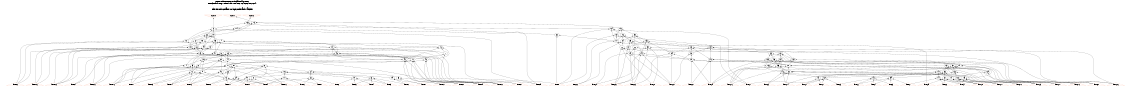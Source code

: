 # Network structure generated by ABC

digraph network {
size = "7.5,10";
center = true;
edge [dir = back];

{
  node [shape = plaintext];
  edge [style = invis];
  LevelTitle1 [label=""];
  LevelTitle2 [label=""];
  Level11 [label = ""];
  Level10 [label = ""];
  Level9 [label = ""];
  Level8 [label = ""];
  Level7 [label = ""];
  Level6 [label = ""];
  Level5 [label = ""];
  Level4 [label = ""];
  Level3 [label = ""];
  Level2 [label = ""];
  Level1 [label = ""];
  Level0 [label = ""];
  LevelTitle1 ->  LevelTitle2 ->  Level11 ->  Level10 ->  Level9 ->  Level8 ->  Level7 ->  Level6 ->  Level5 ->  Level4 ->  Level3 ->  Level2 ->  Level1 ->  Level0;
}

{
  rank = same;
  LevelTitle1;
  title1 [shape=plaintext,
          fontsize=20,
          fontname = "Times-Roman",
          label="Network structure visualized by ABC\nBenchmark \"top\". Time was Wed Oct 16 16:02:00 2024. "
         ];
}

{
  rank = same;
  LevelTitle2;
  title2 [shape=plaintext,
          fontsize=18,
          fontname = "Times-Roman",
          label="The network contains 100 logic nodes and 0 latches.\n"
         ];
}

{
  rank = same;
  Level11;
  Node61 [label = "outport0", shape = invtriangle, color = coral, fillcolor = coral];
  Node62 [label = "outport1", shape = invtriangle, color = coral, fillcolor = coral];
  Node63 [label = "outport2", shape = invtriangle, color = coral, fillcolor = coral];
}

{
  rank = same;
  Level10;
  Node113 [label = "113\n", shape = ellipse];
  Node163 [label = "163\n", shape = ellipse];
}

{
  rank = same;
  Level9;
  Node65 [label = "65\n", shape = ellipse];
  Node114 [label = "114\n", shape = ellipse];
  Node115 [label = "115\n", shape = ellipse];
  Node164 [label = "164\n", shape = ellipse];
}

{
  rank = same;
  Level8;
  Node66 [label = "66\n", shape = ellipse];
  Node101 [label = "101\n", shape = ellipse];
  Node116 [label = "116\n", shape = ellipse];
  Node151 [label = "151\n", shape = ellipse];
  Node152 [label = "152\n", shape = ellipse];
  Node162 [label = "162\n", shape = ellipse];
}

{
  rank = same;
  Level7;
  Node67 [label = "67\n", shape = ellipse];
  Node74 [label = "74\n", shape = ellipse];
  Node102 [label = "102\n", shape = ellipse];
  Node103 [label = "103\n", shape = ellipse];
  Node112 [label = "112\n", shape = ellipse];
  Node117 [label = "117\n", shape = ellipse];
  Node124 [label = "124\n", shape = ellipse];
  Node125 [label = "125\n", shape = ellipse];
  Node153 [label = "153\n", shape = ellipse];
}

{
  rank = same;
  Level6;
  Node68 [label = "68\n", shape = ellipse];
  Node75 [label = "75\n", shape = ellipse];
  Node76 [label = "76\n", shape = ellipse];
  Node99 [label = "99\n", shape = ellipse];
  Node100 [label = "100\n", shape = ellipse];
  Node104 [label = "104\n", shape = ellipse];
  Node118 [label = "118\n", shape = ellipse];
  Node126 [label = "126\n", shape = ellipse];
  Node127 [label = "127\n", shape = ellipse];
  Node128 [label = "128\n", shape = ellipse];
  Node150 [label = "150\n", shape = ellipse];
  Node154 [label = "154\n", shape = ellipse];
}

{
  rank = same;
  Level5;
  Node69 [label = "69\n", shape = ellipse];
  Node77 [label = "77\n", shape = ellipse];
  Node78 [label = "78\n", shape = ellipse];
  Node97 [label = "97\n", shape = ellipse];
  Node98 [label = "98\n", shape = ellipse];
  Node105 [label = "105\n", shape = ellipse];
  Node119 [label = "119\n", shape = ellipse];
  Node129 [label = "129\n", shape = ellipse];
  Node130 [label = "130\n", shape = ellipse];
  Node131 [label = "131\n", shape = ellipse];
  Node149 [label = "149\n", shape = ellipse];
  Node155 [label = "155\n", shape = ellipse];
}

{
  rank = same;
  Level4;
  Node70 [label = "70\n", shape = ellipse];
  Node79 [label = "79\n", shape = ellipse];
  Node80 [label = "80\n", shape = ellipse];
  Node95 [label = "95\n", shape = ellipse];
  Node96 [label = "96\n", shape = ellipse];
  Node106 [label = "106\n", shape = ellipse];
  Node120 [label = "120\n", shape = ellipse];
  Node132 [label = "132\n", shape = ellipse];
  Node133 [label = "133\n", shape = ellipse];
  Node134 [label = "134\n", shape = ellipse];
  Node148 [label = "148\n", shape = ellipse];
  Node156 [label = "156\n", shape = ellipse];
}

{
  rank = same;
  Level3;
  Node71 [label = "71\n", shape = ellipse];
  Node81 [label = "81\n", shape = ellipse];
  Node82 [label = "82\n", shape = ellipse];
  Node93 [label = "93\n", shape = ellipse];
  Node94 [label = "94\n", shape = ellipse];
  Node107 [label = "107\n", shape = ellipse];
  Node121 [label = "121\n", shape = ellipse];
  Node135 [label = "135\n", shape = ellipse];
  Node136 [label = "136\n", shape = ellipse];
  Node137 [label = "137\n", shape = ellipse];
  Node147 [label = "147\n", shape = ellipse];
  Node157 [label = "157\n", shape = ellipse];
}

{
  rank = same;
  Level2;
  Node72 [label = "72\n", shape = ellipse];
  Node83 [label = "83\n", shape = ellipse];
  Node84 [label = "84\n", shape = ellipse];
  Node91 [label = "91\n", shape = ellipse];
  Node92 [label = "92\n", shape = ellipse];
  Node108 [label = "108\n", shape = ellipse];
  Node122 [label = "122\n", shape = ellipse];
  Node138 [label = "138\n", shape = ellipse];
  Node139 [label = "139\n", shape = ellipse];
  Node140 [label = "140\n", shape = ellipse];
  Node146 [label = "146\n", shape = ellipse];
  Node158 [label = "158\n", shape = ellipse];
}

{
  rank = same;
  Level1;
  Node73 [label = "73\n", shape = ellipse];
  Node85 [label = "85\n", shape = ellipse];
  Node86 [label = "86\n", shape = ellipse];
  Node87 [label = "87\n", shape = ellipse];
  Node88 [label = "88\n", shape = ellipse];
  Node89 [label = "89\n", shape = ellipse];
  Node90 [label = "90\n", shape = ellipse];
  Node109 [label = "109\n", shape = ellipse];
  Node110 [label = "110\n", shape = ellipse];
  Node111 [label = "111\n", shape = ellipse];
  Node123 [label = "123\n", shape = ellipse];
  Node141 [label = "141\n", shape = ellipse];
  Node142 [label = "142\n", shape = ellipse];
  Node143 [label = "143\n", shape = ellipse];
  Node144 [label = "144\n", shape = ellipse];
  Node145 [label = "145\n", shape = ellipse];
  Node159 [label = "159\n", shape = ellipse];
  Node160 [label = "160\n", shape = ellipse];
  Node161 [label = "161\n", shape = ellipse];
}

{
  rank = same;
  Level0;
  Node1 [label = "dest_x0", shape = triangle, color = coral, fillcolor = coral];
  Node2 [label = "dest_x1", shape = triangle, color = coral, fillcolor = coral];
  Node3 [label = "dest_x2", shape = triangle, color = coral, fillcolor = coral];
  Node4 [label = "dest_x3", shape = triangle, color = coral, fillcolor = coral];
  Node5 [label = "dest_x4", shape = triangle, color = coral, fillcolor = coral];
  Node6 [label = "dest_x5", shape = triangle, color = coral, fillcolor = coral];
  Node7 [label = "dest_x6", shape = triangle, color = coral, fillcolor = coral];
  Node8 [label = "dest_x7", shape = triangle, color = coral, fillcolor = coral];
  Node9 [label = "dest_x8", shape = triangle, color = coral, fillcolor = coral];
  Node10 [label = "dest_x9", shape = triangle, color = coral, fillcolor = coral];
  Node11 [label = "dest_x10", shape = triangle, color = coral, fillcolor = coral];
  Node12 [label = "dest_x11", shape = triangle, color = coral, fillcolor = coral];
  Node13 [label = "dest_x12", shape = triangle, color = coral, fillcolor = coral];
  Node14 [label = "dest_x13", shape = triangle, color = coral, fillcolor = coral];
  Node15 [label = "dest_x14", shape = triangle, color = coral, fillcolor = coral];
  Node16 [label = "dest_x15", shape = triangle, color = coral, fillcolor = coral];
  Node17 [label = "dest_x16", shape = triangle, color = coral, fillcolor = coral];
  Node18 [label = "dest_x17", shape = triangle, color = coral, fillcolor = coral];
  Node19 [label = "dest_x18", shape = triangle, color = coral, fillcolor = coral];
  Node20 [label = "dest_x19", shape = triangle, color = coral, fillcolor = coral];
  Node21 [label = "dest_x20", shape = triangle, color = coral, fillcolor = coral];
  Node22 [label = "dest_x21", shape = triangle, color = coral, fillcolor = coral];
  Node23 [label = "dest_x22", shape = triangle, color = coral, fillcolor = coral];
  Node24 [label = "dest_x23", shape = triangle, color = coral, fillcolor = coral];
  Node25 [label = "dest_x24", shape = triangle, color = coral, fillcolor = coral];
  Node26 [label = "dest_x25", shape = triangle, color = coral, fillcolor = coral];
  Node27 [label = "dest_x26", shape = triangle, color = coral, fillcolor = coral];
  Node28 [label = "dest_x27", shape = triangle, color = coral, fillcolor = coral];
  Node29 [label = "dest_x28", shape = triangle, color = coral, fillcolor = coral];
  Node30 [label = "dest_x29", shape = triangle, color = coral, fillcolor = coral];
  Node31 [label = "dest_y0", shape = triangle, color = coral, fillcolor = coral];
  Node32 [label = "dest_y1", shape = triangle, color = coral, fillcolor = coral];
  Node33 [label = "dest_y2", shape = triangle, color = coral, fillcolor = coral];
  Node34 [label = "dest_y3", shape = triangle, color = coral, fillcolor = coral];
  Node35 [label = "dest_y4", shape = triangle, color = coral, fillcolor = coral];
  Node36 [label = "dest_y5", shape = triangle, color = coral, fillcolor = coral];
  Node37 [label = "dest_y6", shape = triangle, color = coral, fillcolor = coral];
  Node38 [label = "dest_y7", shape = triangle, color = coral, fillcolor = coral];
  Node39 [label = "dest_y8", shape = triangle, color = coral, fillcolor = coral];
  Node40 [label = "dest_y9", shape = triangle, color = coral, fillcolor = coral];
  Node41 [label = "dest_y10", shape = triangle, color = coral, fillcolor = coral];
  Node42 [label = "dest_y11", shape = triangle, color = coral, fillcolor = coral];
  Node43 [label = "dest_y12", shape = triangle, color = coral, fillcolor = coral];
  Node44 [label = "dest_y13", shape = triangle, color = coral, fillcolor = coral];
  Node45 [label = "dest_y14", shape = triangle, color = coral, fillcolor = coral];
  Node46 [label = "dest_y15", shape = triangle, color = coral, fillcolor = coral];
  Node47 [label = "dest_y16", shape = triangle, color = coral, fillcolor = coral];
  Node48 [label = "dest_y17", shape = triangle, color = coral, fillcolor = coral];
  Node49 [label = "dest_y18", shape = triangle, color = coral, fillcolor = coral];
  Node50 [label = "dest_y19", shape = triangle, color = coral, fillcolor = coral];
  Node51 [label = "dest_y20", shape = triangle, color = coral, fillcolor = coral];
  Node52 [label = "dest_y21", shape = triangle, color = coral, fillcolor = coral];
  Node53 [label = "dest_y22", shape = triangle, color = coral, fillcolor = coral];
  Node54 [label = "dest_y23", shape = triangle, color = coral, fillcolor = coral];
  Node55 [label = "dest_y24", shape = triangle, color = coral, fillcolor = coral];
  Node56 [label = "dest_y25", shape = triangle, color = coral, fillcolor = coral];
  Node57 [label = "dest_y26", shape = triangle, color = coral, fillcolor = coral];
  Node58 [label = "dest_y27", shape = triangle, color = coral, fillcolor = coral];
  Node59 [label = "dest_y28", shape = triangle, color = coral, fillcolor = coral];
  Node60 [label = "dest_y29", shape = triangle, color = coral, fillcolor = coral];
}

title1 -> title2 [style = invis];
title2 -> Node61 [style = invis];
title2 -> Node62 [style = invis];
title2 -> Node63 [style = invis];
Node61 -> Node62 [style = invis];
Node62 -> Node63 [style = invis];
Node61 -> Node65 [style = solid];
Node62 -> Node113 [style = solid];
Node63 -> Node163 [style = solid];
Node65 -> Node66 [style = solid];
Node65 -> Node101 [style = solid];
Node65 -> Node112 [style = solid];
Node65 -> Node30 [style = solid];
Node66 -> Node67 [style = solid];
Node66 -> Node74 [style = solid];
Node66 -> Node99 [style = solid];
Node66 -> Node100 [style = solid];
Node67 -> Node68 [style = solid];
Node67 -> Node29 [style = solid];
Node68 -> Node69 [style = solid];
Node68 -> Node26 [style = solid];
Node68 -> Node27 [style = solid];
Node68 -> Node28 [style = solid];
Node69 -> Node70 [style = solid];
Node69 -> Node23 [style = solid];
Node69 -> Node24 [style = solid];
Node69 -> Node25 [style = solid];
Node70 -> Node71 [style = solid];
Node70 -> Node20 [style = solid];
Node70 -> Node21 [style = solid];
Node70 -> Node22 [style = solid];
Node71 -> Node72 [style = solid];
Node71 -> Node17 [style = solid];
Node71 -> Node18 [style = solid];
Node71 -> Node19 [style = solid];
Node72 -> Node73 [style = solid];
Node72 -> Node14 [style = solid];
Node72 -> Node15 [style = solid];
Node72 -> Node16 [style = solid];
Node73 -> Node10 [style = solid];
Node73 -> Node11 [style = solid];
Node73 -> Node12 [style = solid];
Node73 -> Node13 [style = solid];
Node74 -> Node75 [style = solid];
Node74 -> Node76 [style = solid];
Node74 -> Node97 [style = solid];
Node74 -> Node98 [style = solid];
Node75 -> Node69 [style = solid];
Node75 -> Node26 [style = solid];
Node76 -> Node77 [style = solid];
Node76 -> Node78 [style = solid];
Node76 -> Node95 [style = solid];
Node76 -> Node96 [style = solid];
Node77 -> Node70 [style = solid];
Node77 -> Node23 [style = solid];
Node78 -> Node79 [style = solid];
Node78 -> Node80 [style = solid];
Node78 -> Node93 [style = solid];
Node78 -> Node94 [style = solid];
Node79 -> Node71 [style = solid];
Node79 -> Node20 [style = solid];
Node80 -> Node81 [style = solid];
Node80 -> Node82 [style = solid];
Node80 -> Node91 [style = solid];
Node80 -> Node92 [style = solid];
Node81 -> Node72 [style = solid];
Node81 -> Node17 [style = solid];
Node82 -> Node83 [style = solid];
Node82 -> Node84 [style = solid];
Node82 -> Node89 [style = solid];
Node82 -> Node90 [style = solid];
Node83 -> Node73 [style = solid];
Node83 -> Node14 [style = solid];
Node84 -> Node85 [style = solid];
Node84 -> Node86 [style = solid];
Node84 -> Node87 [style = solid];
Node84 -> Node88 [style = solid];
Node85 -> Node1 [style = solid];
Node85 -> Node2 [style = solid];
Node86 -> Node3 [style = solid];
Node86 -> Node4 [style = solid];
Node86 -> Node5 [style = solid];
Node86 -> Node6 [style = solid];
Node87 -> Node10 [style = solid];
Node87 -> Node11 [style = solid];
Node88 -> Node7 [style = solid];
Node88 -> Node8 [style = solid];
Node88 -> Node9 [style = solid];
Node88 -> Node10 [style = solid];
Node89 -> Node10 [style = solid];
Node89 -> Node11 [style = solid];
Node89 -> Node12 [style = solid];
Node89 -> Node13 [style = solid];
Node90 -> Node10 [style = solid];
Node90 -> Node11 [style = solid];
Node90 -> Node12 [style = solid];
Node91 -> Node73 [style = solid];
Node91 -> Node14 [style = solid];
Node91 -> Node15 [style = solid];
Node91 -> Node16 [style = solid];
Node92 -> Node73 [style = solid];
Node92 -> Node14 [style = solid];
Node92 -> Node15 [style = solid];
Node93 -> Node72 [style = solid];
Node93 -> Node17 [style = solid];
Node93 -> Node18 [style = solid];
Node93 -> Node19 [style = solid];
Node94 -> Node72 [style = solid];
Node94 -> Node17 [style = solid];
Node94 -> Node18 [style = solid];
Node95 -> Node71 [style = solid];
Node95 -> Node20 [style = solid];
Node95 -> Node21 [style = solid];
Node95 -> Node22 [style = solid];
Node96 -> Node71 [style = solid];
Node96 -> Node20 [style = solid];
Node96 -> Node21 [style = solid];
Node97 -> Node70 [style = solid];
Node97 -> Node23 [style = solid];
Node97 -> Node24 [style = solid];
Node97 -> Node25 [style = solid];
Node98 -> Node70 [style = solid];
Node98 -> Node23 [style = solid];
Node98 -> Node24 [style = solid];
Node99 -> Node69 [style = solid];
Node99 -> Node26 [style = solid];
Node99 -> Node27 [style = solid];
Node99 -> Node28 [style = solid];
Node100 -> Node69 [style = solid];
Node100 -> Node26 [style = solid];
Node100 -> Node27 [style = solid];
Node101 -> Node67 [style = solid];
Node101 -> Node102 [style = solid];
Node101 -> Node103 [style = solid];
Node101 -> Node99 [style = solid];
Node102 -> Node68 [style = solid];
Node102 -> Node29 [style = solid];
Node102 -> Node30 [style = solid];
Node103 -> Node100 [style = solid];
Node103 -> Node75 [style = solid];
Node103 -> Node104 [style = solid];
Node103 -> Node97 [style = solid];
Node104 -> Node98 [style = solid];
Node104 -> Node77 [style = solid];
Node104 -> Node105 [style = solid];
Node104 -> Node95 [style = solid];
Node105 -> Node96 [style = solid];
Node105 -> Node79 [style = solid];
Node105 -> Node106 [style = solid];
Node105 -> Node93 [style = solid];
Node106 -> Node94 [style = solid];
Node106 -> Node81 [style = solid];
Node106 -> Node107 [style = solid];
Node106 -> Node91 [style = solid];
Node107 -> Node92 [style = solid];
Node107 -> Node83 [style = solid];
Node107 -> Node108 [style = solid];
Node107 -> Node89 [style = solid];
Node108 -> Node90 [style = solid];
Node108 -> Node109 [style = solid];
Node108 -> Node110 [style = solid];
Node108 -> Node111 [style = solid];
Node109 -> Node2 [style = solid];
Node109 -> Node3 [style = solid];
Node110 -> Node4 [style = solid];
Node110 -> Node5 [style = solid];
Node110 -> Node6 [style = solid];
Node110 -> Node7 [style = solid];
Node111 -> Node8 [style = solid];
Node111 -> Node9 [style = solid];
Node111 -> Node10 [style = solid];
Node111 -> Node11 [style = solid];
Node112 -> Node68 [style = solid];
Node112 -> Node29 [style = solid];
Node113 -> Node114 [style = solid];
Node113 -> Node115 [style = solid];
Node113 -> Node101 [style = solid];
Node113 -> Node162 [style = solid];
Node114 -> Node66 [style = solid];
Node114 -> Node112 [style = solid];
Node114 -> Node30 [style = solid];
Node115 -> Node116 [style = solid];
Node115 -> Node151 [style = solid];
Node115 -> Node152 [style = solid];
Node116 -> Node117 [style = solid];
Node116 -> Node124 [style = solid];
Node116 -> Node125 [style = solid];
Node116 -> Node150 [style = solid];
Node117 -> Node118 [style = solid];
Node117 -> Node59 [style = solid];
Node117 -> Node60 [style = solid];
Node118 -> Node119 [style = solid];
Node118 -> Node56 [style = solid];
Node118 -> Node57 [style = solid];
Node118 -> Node58 [style = solid];
Node119 -> Node120 [style = solid];
Node119 -> Node53 [style = solid];
Node119 -> Node54 [style = solid];
Node119 -> Node55 [style = solid];
Node120 -> Node121 [style = solid];
Node120 -> Node50 [style = solid];
Node120 -> Node51 [style = solid];
Node120 -> Node52 [style = solid];
Node121 -> Node122 [style = solid];
Node121 -> Node47 [style = solid];
Node121 -> Node48 [style = solid];
Node121 -> Node49 [style = solid];
Node122 -> Node123 [style = solid];
Node122 -> Node44 [style = solid];
Node122 -> Node45 [style = solid];
Node122 -> Node46 [style = solid];
Node123 -> Node40 [style = solid];
Node123 -> Node41 [style = solid];
Node123 -> Node42 [style = solid];
Node123 -> Node43 [style = solid];
Node124 -> Node118 [style = solid];
Node124 -> Node59 [style = solid];
Node125 -> Node126 [style = solid];
Node125 -> Node127 [style = solid];
Node125 -> Node128 [style = solid];
Node125 -> Node149 [style = solid];
Node126 -> Node119 [style = solid];
Node126 -> Node56 [style = solid];
Node126 -> Node57 [style = solid];
Node127 -> Node119 [style = solid];
Node127 -> Node56 [style = solid];
Node128 -> Node129 [style = solid];
Node128 -> Node130 [style = solid];
Node128 -> Node131 [style = solid];
Node128 -> Node148 [style = solid];
Node129 -> Node120 [style = solid];
Node129 -> Node53 [style = solid];
Node129 -> Node54 [style = solid];
Node130 -> Node120 [style = solid];
Node130 -> Node53 [style = solid];
Node131 -> Node132 [style = solid];
Node131 -> Node133 [style = solid];
Node131 -> Node134 [style = solid];
Node131 -> Node147 [style = solid];
Node132 -> Node121 [style = solid];
Node132 -> Node50 [style = solid];
Node132 -> Node51 [style = solid];
Node133 -> Node121 [style = solid];
Node133 -> Node50 [style = solid];
Node134 -> Node135 [style = solid];
Node134 -> Node136 [style = solid];
Node134 -> Node137 [style = solid];
Node134 -> Node146 [style = solid];
Node135 -> Node122 [style = solid];
Node135 -> Node47 [style = solid];
Node135 -> Node48 [style = solid];
Node136 -> Node122 [style = solid];
Node136 -> Node47 [style = solid];
Node137 -> Node138 [style = solid];
Node137 -> Node139 [style = solid];
Node137 -> Node140 [style = solid];
Node137 -> Node145 [style = solid];
Node138 -> Node123 [style = solid];
Node138 -> Node44 [style = solid];
Node138 -> Node45 [style = solid];
Node139 -> Node123 [style = solid];
Node139 -> Node44 [style = solid];
Node140 -> Node141 [style = solid];
Node140 -> Node142 [style = solid];
Node140 -> Node143 [style = solid];
Node140 -> Node144 [style = solid];
Node141 -> Node40 [style = solid];
Node141 -> Node41 [style = solid];
Node141 -> Node42 [style = solid];
Node142 -> Node32 [style = solid];
Node142 -> Node33 [style = solid];
Node143 -> Node34 [style = solid];
Node143 -> Node35 [style = solid];
Node143 -> Node36 [style = solid];
Node143 -> Node37 [style = solid];
Node144 -> Node38 [style = solid];
Node144 -> Node39 [style = solid];
Node144 -> Node40 [style = solid];
Node144 -> Node41 [style = solid];
Node145 -> Node40 [style = solid];
Node145 -> Node41 [style = solid];
Node145 -> Node42 [style = solid];
Node145 -> Node43 [style = solid];
Node146 -> Node123 [style = solid];
Node146 -> Node44 [style = solid];
Node146 -> Node45 [style = solid];
Node146 -> Node46 [style = solid];
Node147 -> Node122 [style = solid];
Node147 -> Node47 [style = solid];
Node147 -> Node48 [style = solid];
Node147 -> Node49 [style = solid];
Node148 -> Node121 [style = solid];
Node148 -> Node50 [style = solid];
Node148 -> Node51 [style = solid];
Node148 -> Node52 [style = solid];
Node149 -> Node120 [style = solid];
Node149 -> Node53 [style = solid];
Node149 -> Node54 [style = solid];
Node149 -> Node55 [style = solid];
Node150 -> Node119 [style = solid];
Node150 -> Node56 [style = solid];
Node150 -> Node57 [style = solid];
Node150 -> Node58 [style = solid];
Node151 -> Node117 [style = solid];
Node151 -> Node1 [style = solid];
Node151 -> Node31 [style = solid];
Node152 -> Node124 [style = solid];
Node152 -> Node153 [style = solid];
Node152 -> Node150 [style = solid];
Node152 -> Node126 [style = solid];
Node153 -> Node127 [style = solid];
Node153 -> Node154 [style = solid];
Node153 -> Node149 [style = solid];
Node153 -> Node129 [style = solid];
Node154 -> Node130 [style = solid];
Node154 -> Node155 [style = solid];
Node154 -> Node148 [style = solid];
Node154 -> Node132 [style = solid];
Node155 -> Node133 [style = solid];
Node155 -> Node156 [style = solid];
Node155 -> Node147 [style = solid];
Node156 -> Node135 [style = solid];
Node156 -> Node136 [style = solid];
Node156 -> Node157 [style = solid];
Node156 -> Node146 [style = solid];
Node157 -> Node138 [style = solid];
Node157 -> Node139 [style = solid];
Node157 -> Node158 [style = solid];
Node157 -> Node145 [style = solid];
Node158 -> Node141 [style = solid];
Node158 -> Node159 [style = solid];
Node158 -> Node160 [style = solid];
Node158 -> Node161 [style = solid];
Node159 -> Node35 [style = solid];
Node159 -> Node36 [style = solid];
Node159 -> Node37 [style = solid];
Node159 -> Node38 [style = solid];
Node160 -> Node31 [style = solid];
Node160 -> Node32 [style = solid];
Node160 -> Node33 [style = solid];
Node160 -> Node34 [style = solid];
Node161 -> Node39 [style = solid];
Node161 -> Node40 [style = solid];
Node161 -> Node41 [style = solid];
Node161 -> Node60 [style = solid];
Node162 -> Node117 [style = solid];
Node162 -> Node1 [style = solid];
Node163 -> Node65 [style = solid];
Node163 -> Node164 [style = solid];
Node164 -> Node116 [style = solid];
Node164 -> Node117 [style = solid];
Node164 -> Node1 [style = solid];
Node164 -> Node31 [style = solid];
}

